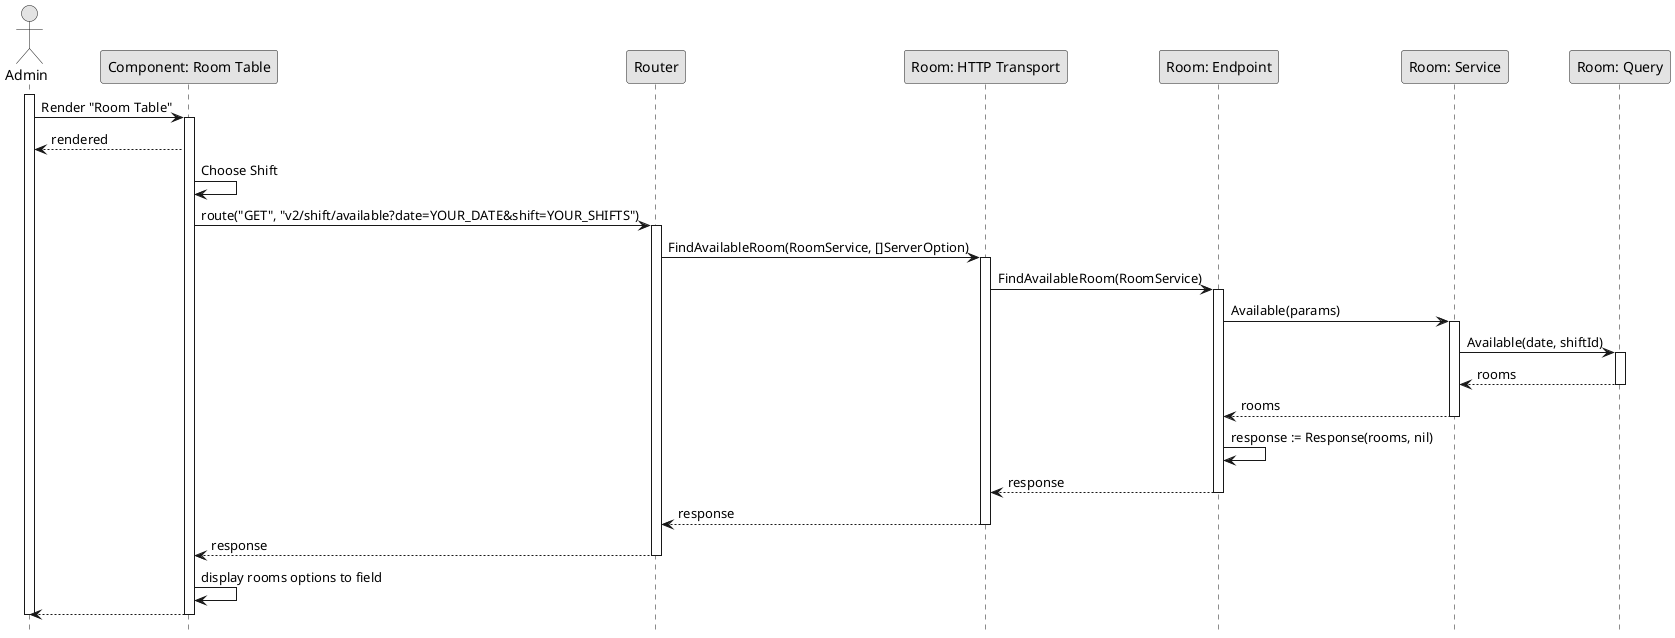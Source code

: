 @startuml GetRoomAvailable

skinparam Monochrome true
skinparam Shadowing false
hide footbox

actor Admin
participant "Component: Room Table" as RoomTable
participant "Router" as Router
participant "Room: HTTP Transport" as RoomHTTPTransport
participant "Room: Endpoint" as RoomEndpoint
participant "Room: Service" as RoomService
participant "Room: Query" as RoomQuery

activate Admin

Admin->RoomTable: Render "Room Table"
activate RoomTable
RoomTable-->Admin: rendered
RoomTable->RoomTable: Choose Shift
RoomTable->Router: route("GET", "v2/shift/available?date=YOUR_DATE&shift=YOUR_SHIFTS")
activate Router
Router->RoomHTTPTransport: FindAvailableRoom(RoomService, []ServerOption)
activate RoomHTTPTransport
RoomHTTPTransport->RoomEndpoint: FindAvailableRoom(RoomService)
activate RoomEndpoint
RoomEndpoint->RoomService: Available(params)

activate RoomService
RoomService->RoomQuery: Available(date, shiftId)
activate RoomQuery
RoomQuery-->RoomService: rooms
deactivate RoomQuery
RoomService-->RoomEndpoint: rooms
deactivate RoomService

RoomEndpoint->RoomEndpoint: response := Response(rooms, nil)
RoomEndpoint-->RoomHTTPTransport: response
deactivate RoomEndpoint
RoomHTTPTransport-->Router: response
deactivate RoomHTTPTransport
Router-->RoomTable: response
deactivate Router
RoomTable->RoomTable: display rooms options to field
RoomTable-->Admin
deactivate RoomTable

deactivate Admin

@enduml